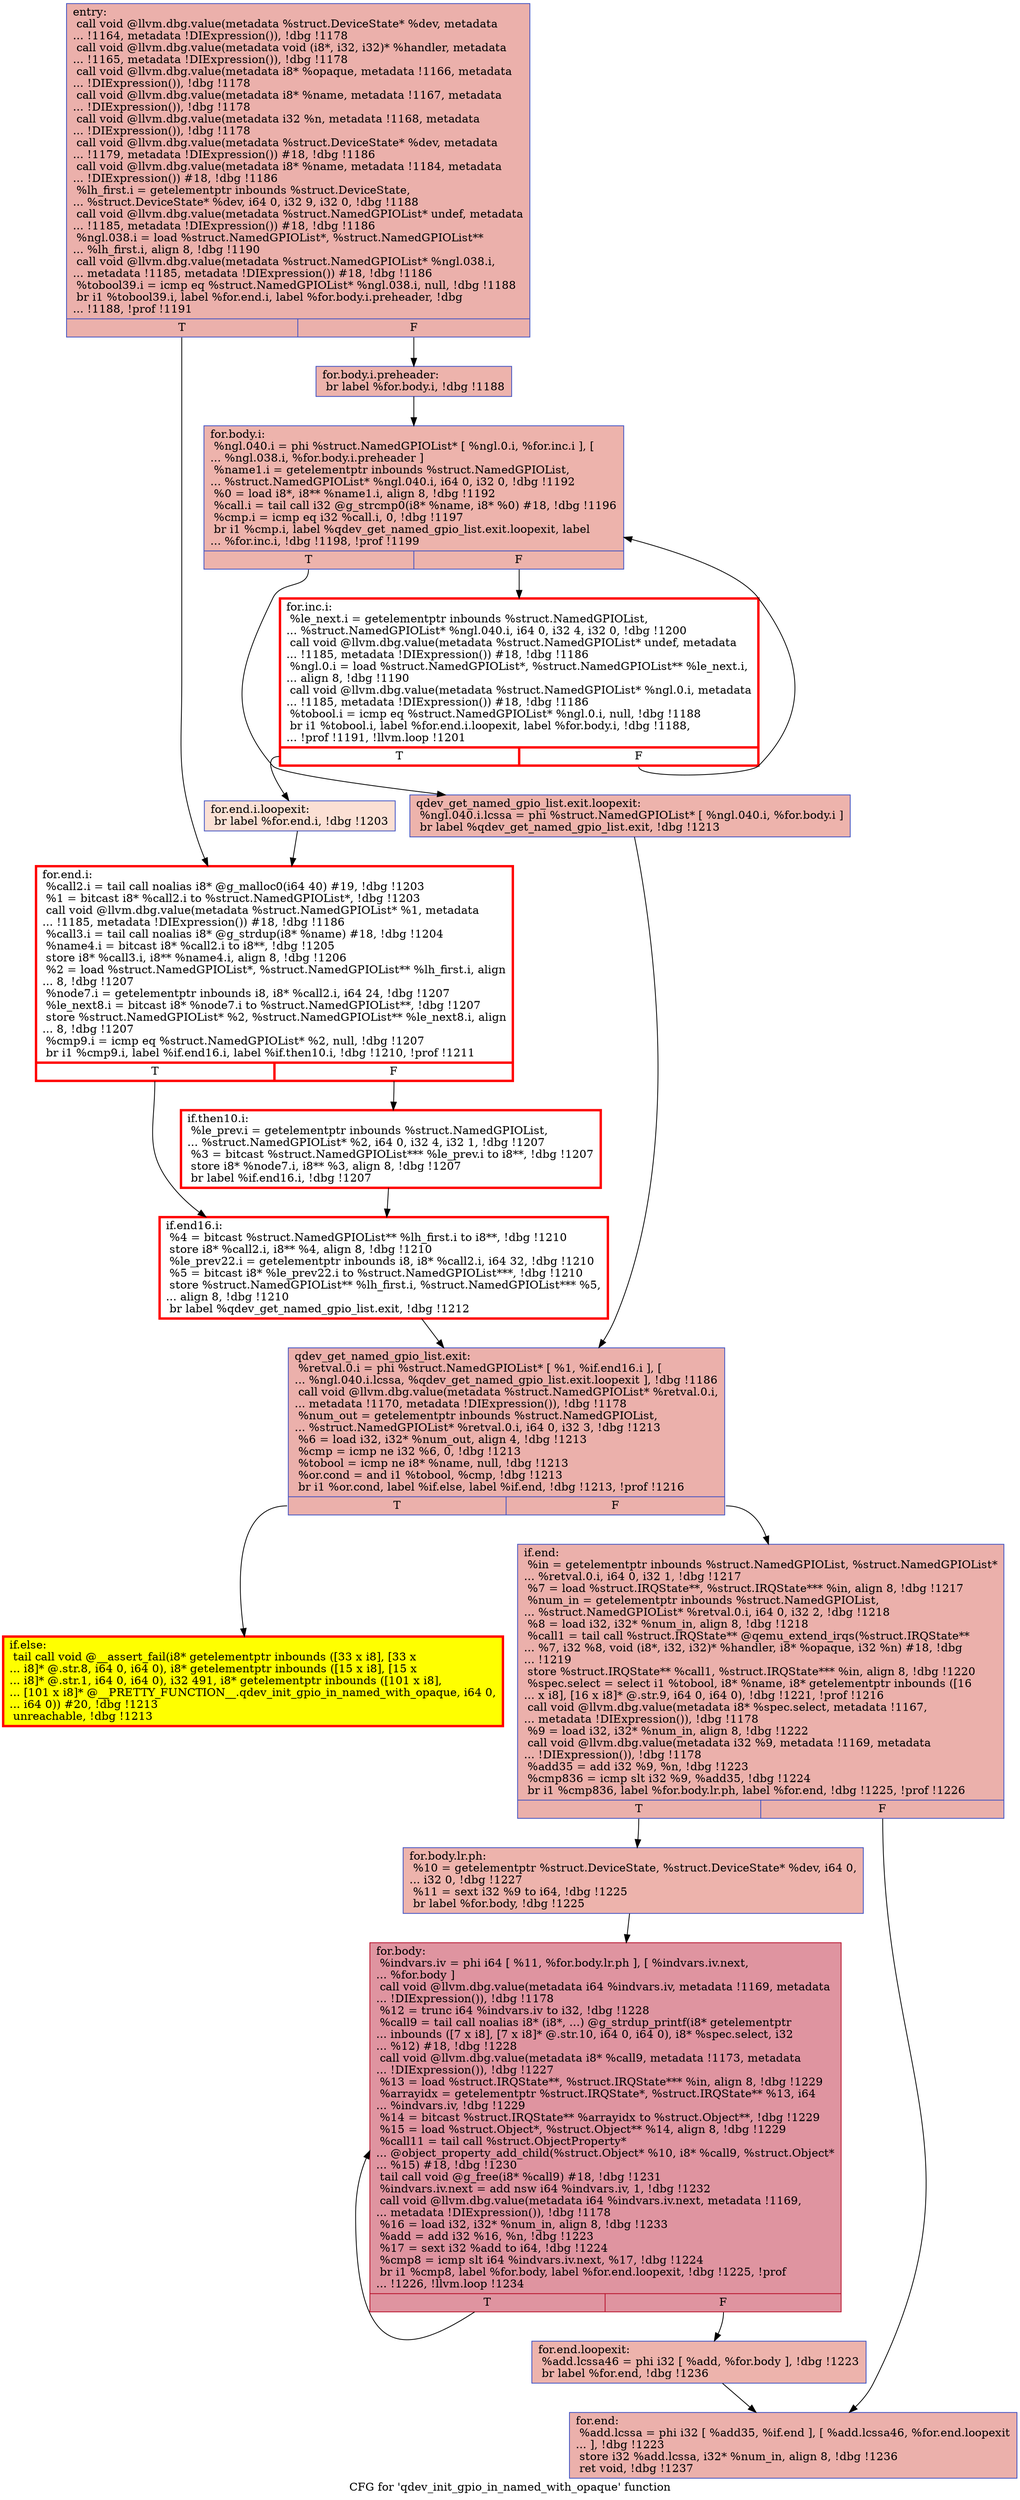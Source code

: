 digraph "CFG for 'qdev_init_gpio_in_named_with_opaque' function" {
	label="CFG for 'qdev_init_gpio_in_named_with_opaque' function";

	Node0x55e1ca13aca0 [shape=record,color="#3d50c3ff", style=filled, fillcolor="#d24b4070",label="{entry:\l  call void @llvm.dbg.value(metadata %struct.DeviceState* %dev, metadata\l... !1164, metadata !DIExpression()), !dbg !1178\l  call void @llvm.dbg.value(metadata void (i8*, i32, i32)* %handler, metadata\l... !1165, metadata !DIExpression()), !dbg !1178\l  call void @llvm.dbg.value(metadata i8* %opaque, metadata !1166, metadata\l... !DIExpression()), !dbg !1178\l  call void @llvm.dbg.value(metadata i8* %name, metadata !1167, metadata\l... !DIExpression()), !dbg !1178\l  call void @llvm.dbg.value(metadata i32 %n, metadata !1168, metadata\l... !DIExpression()), !dbg !1178\l  call void @llvm.dbg.value(metadata %struct.DeviceState* %dev, metadata\l... !1179, metadata !DIExpression()) #18, !dbg !1186\l  call void @llvm.dbg.value(metadata i8* %name, metadata !1184, metadata\l... !DIExpression()) #18, !dbg !1186\l  %lh_first.i = getelementptr inbounds %struct.DeviceState,\l... %struct.DeviceState* %dev, i64 0, i32 9, i32 0, !dbg !1188\l  call void @llvm.dbg.value(metadata %struct.NamedGPIOList* undef, metadata\l... !1185, metadata !DIExpression()) #18, !dbg !1186\l  %ngl.038.i = load %struct.NamedGPIOList*, %struct.NamedGPIOList**\l... %lh_first.i, align 8, !dbg !1190\l  call void @llvm.dbg.value(metadata %struct.NamedGPIOList* %ngl.038.i,\l... metadata !1185, metadata !DIExpression()) #18, !dbg !1186\l  %tobool39.i = icmp eq %struct.NamedGPIOList* %ngl.038.i, null, !dbg !1188\l  br i1 %tobool39.i, label %for.end.i, label %for.body.i.preheader, !dbg\l... !1188, !prof !1191\l|{<s0>T|<s1>F}}"];
	Node0x55e1ca13aca0:s0 -> Node0x55e1ca1817b0;
	Node0x55e1ca13aca0:s1 -> Node0x55e1ca19e540;
	Node0x55e1ca19e540 [shape=record,color="#3d50c3ff", style=filled, fillcolor="#d6524470",label="{for.body.i.preheader:                             \l  br label %for.body.i, !dbg !1188\l}"];
	Node0x55e1ca19e540 -> Node0x55e1ca22ffa0;
	Node0x55e1ca22ffa0 [shape=record,color="#3d50c3ff", style=filled, fillcolor="#d6524470",label="{for.body.i:                                       \l  %ngl.040.i = phi %struct.NamedGPIOList* [ %ngl.0.i, %for.inc.i ], [\l... %ngl.038.i, %for.body.i.preheader ]\l  %name1.i = getelementptr inbounds %struct.NamedGPIOList,\l... %struct.NamedGPIOList* %ngl.040.i, i64 0, i32 0, !dbg !1192\l  %0 = load i8*, i8** %name1.i, align 8, !dbg !1192\l  %call.i = tail call i32 @g_strcmp0(i8* %name, i8* %0) #18, !dbg !1196\l  %cmp.i = icmp eq i32 %call.i, 0, !dbg !1197\l  br i1 %cmp.i, label %qdev_get_named_gpio_list.exit.loopexit, label\l... %for.inc.i, !dbg !1198, !prof !1199\l|{<s0>T|<s1>F}}"];
	Node0x55e1ca22ffa0:s0 -> Node0x55e1ca29e200;
	Node0x55e1ca22ffa0:s1 -> Node0x55e1c991adb0;
	Node0x55e1c991adb0 [shape=record,penwidth=3.0, color="red",label="{for.inc.i:                                        \l  %le_next.i = getelementptr inbounds %struct.NamedGPIOList,\l... %struct.NamedGPIOList* %ngl.040.i, i64 0, i32 4, i32 0, !dbg !1200\l  call void @llvm.dbg.value(metadata %struct.NamedGPIOList* undef, metadata\l... !1185, metadata !DIExpression()) #18, !dbg !1186\l  %ngl.0.i = load %struct.NamedGPIOList*, %struct.NamedGPIOList** %le_next.i,\l... align 8, !dbg !1190\l  call void @llvm.dbg.value(metadata %struct.NamedGPIOList* %ngl.0.i, metadata\l... !1185, metadata !DIExpression()) #18, !dbg !1186\l  %tobool.i = icmp eq %struct.NamedGPIOList* %ngl.0.i, null, !dbg !1188\l  br i1 %tobool.i, label %for.end.i.loopexit, label %for.body.i, !dbg !1188,\l... !prof !1191, !llvm.loop !1201\l|{<s0>T|<s1>F}}"];
	Node0x55e1c991adb0:s0 -> Node0x55e1ca233fa0;
	Node0x55e1c991adb0:s1 -> Node0x55e1ca22ffa0;
	Node0x55e1ca233fa0 [shape=record,color="#3d50c3ff", style=filled, fillcolor="#f7b99e70",label="{for.end.i.loopexit:                               \l  br label %for.end.i, !dbg !1203\l}"];
	Node0x55e1ca233fa0 -> Node0x55e1ca1817b0;
	Node0x55e1ca1817b0 [shape=record,penwidth=3.0, color="red",label="{for.end.i:                                        \l  %call2.i = tail call noalias i8* @g_malloc0(i64 40) #19, !dbg !1203\l  %1 = bitcast i8* %call2.i to %struct.NamedGPIOList*, !dbg !1203\l  call void @llvm.dbg.value(metadata %struct.NamedGPIOList* %1, metadata\l... !1185, metadata !DIExpression()) #18, !dbg !1186\l  %call3.i = tail call noalias i8* @g_strdup(i8* %name) #18, !dbg !1204\l  %name4.i = bitcast i8* %call2.i to i8**, !dbg !1205\l  store i8* %call3.i, i8** %name4.i, align 8, !dbg !1206\l  %2 = load %struct.NamedGPIOList*, %struct.NamedGPIOList** %lh_first.i, align\l... 8, !dbg !1207\l  %node7.i = getelementptr inbounds i8, i8* %call2.i, i64 24, !dbg !1207\l  %le_next8.i = bitcast i8* %node7.i to %struct.NamedGPIOList**, !dbg !1207\l  store %struct.NamedGPIOList* %2, %struct.NamedGPIOList** %le_next8.i, align\l... 8, !dbg !1207\l  %cmp9.i = icmp eq %struct.NamedGPIOList* %2, null, !dbg !1207\l  br i1 %cmp9.i, label %if.end16.i, label %if.then10.i, !dbg !1210, !prof !1211\l|{<s0>T|<s1>F}}"];
	Node0x55e1ca1817b0:s0 -> Node0x55e1ca16d010;
	Node0x55e1ca1817b0:s1 -> Node0x55e1ca2f4ad0;
	Node0x55e1ca2f4ad0 [shape=record,penwidth=3.0, color="red",label="{if.then10.i:                                      \l  %le_prev.i = getelementptr inbounds %struct.NamedGPIOList,\l... %struct.NamedGPIOList* %2, i64 0, i32 4, i32 1, !dbg !1207\l  %3 = bitcast %struct.NamedGPIOList*** %le_prev.i to i8**, !dbg !1207\l  store i8* %node7.i, i8** %3, align 8, !dbg !1207\l  br label %if.end16.i, !dbg !1207\l}"];
	Node0x55e1ca2f4ad0 -> Node0x55e1ca16d010;
	Node0x55e1ca16d010 [shape=record,penwidth=3.0, color="red",label="{if.end16.i:                                       \l  %4 = bitcast %struct.NamedGPIOList** %lh_first.i to i8**, !dbg !1210\l  store i8* %call2.i, i8** %4, align 8, !dbg !1210\l  %le_prev22.i = getelementptr inbounds i8, i8* %call2.i, i64 32, !dbg !1210\l  %5 = bitcast i8* %le_prev22.i to %struct.NamedGPIOList***, !dbg !1210\l  store %struct.NamedGPIOList** %lh_first.i, %struct.NamedGPIOList*** %5,\l... align 8, !dbg !1210\l  br label %qdev_get_named_gpio_list.exit, !dbg !1212\l}"];
	Node0x55e1ca16d010 -> Node0x55e1ca194680;
	Node0x55e1ca29e200 [shape=record,color="#3d50c3ff", style=filled, fillcolor="#d6524470",label="{qdev_get_named_gpio_list.exit.loopexit:           \l  %ngl.040.i.lcssa = phi %struct.NamedGPIOList* [ %ngl.040.i, %for.body.i ]\l  br label %qdev_get_named_gpio_list.exit, !dbg !1213\l}"];
	Node0x55e1ca29e200 -> Node0x55e1ca194680;
	Node0x55e1ca194680 [shape=record,color="#3d50c3ff", style=filled, fillcolor="#d24b4070",label="{qdev_get_named_gpio_list.exit:                    \l  %retval.0.i = phi %struct.NamedGPIOList* [ %1, %if.end16.i ], [\l... %ngl.040.i.lcssa, %qdev_get_named_gpio_list.exit.loopexit ], !dbg !1186\l  call void @llvm.dbg.value(metadata %struct.NamedGPIOList* %retval.0.i,\l... metadata !1170, metadata !DIExpression()), !dbg !1178\l  %num_out = getelementptr inbounds %struct.NamedGPIOList,\l... %struct.NamedGPIOList* %retval.0.i, i64 0, i32 3, !dbg !1213\l  %6 = load i32, i32* %num_out, align 4, !dbg !1213\l  %cmp = icmp ne i32 %6, 0, !dbg !1213\l  %tobool = icmp ne i8* %name, null, !dbg !1213\l  %or.cond = and i1 %tobool, %cmp, !dbg !1213\l  br i1 %or.cond, label %if.else, label %if.end, !dbg !1213, !prof !1216\l|{<s0>T|<s1>F}}"];
	Node0x55e1ca194680:s0 -> Node0x55e1ca172060;
	Node0x55e1ca194680:s1 -> Node0x55e1ca172010;
	Node0x55e1ca172060 [shape=record,penwidth=3.0, style="filled", color="red", fillcolor="yellow",label="{if.else:                                          \l  tail call void @__assert_fail(i8* getelementptr inbounds ([33 x i8], [33 x\l... i8]* @.str.8, i64 0, i64 0), i8* getelementptr inbounds ([15 x i8], [15 x\l... i8]* @.str.1, i64 0, i64 0), i32 491, i8* getelementptr inbounds ([101 x i8],\l... [101 x i8]* @__PRETTY_FUNCTION__.qdev_init_gpio_in_named_with_opaque, i64 0,\l... i64 0)) #20, !dbg !1213\l  unreachable, !dbg !1213\l}"];
	Node0x55e1ca172010 [shape=record,color="#3d50c3ff", style=filled, fillcolor="#d24b4070",label="{if.end:                                           \l  %in = getelementptr inbounds %struct.NamedGPIOList, %struct.NamedGPIOList*\l... %retval.0.i, i64 0, i32 1, !dbg !1217\l  %7 = load %struct.IRQState**, %struct.IRQState*** %in, align 8, !dbg !1217\l  %num_in = getelementptr inbounds %struct.NamedGPIOList,\l... %struct.NamedGPIOList* %retval.0.i, i64 0, i32 2, !dbg !1218\l  %8 = load i32, i32* %num_in, align 8, !dbg !1218\l  %call1 = tail call %struct.IRQState** @qemu_extend_irqs(%struct.IRQState**\l... %7, i32 %8, void (i8*, i32, i32)* %handler, i8* %opaque, i32 %n) #18, !dbg\l... !1219\l  store %struct.IRQState** %call1, %struct.IRQState*** %in, align 8, !dbg !1220\l  %spec.select = select i1 %tobool, i8* %name, i8* getelementptr inbounds ([16\l... x i8], [16 x i8]* @.str.9, i64 0, i64 0), !dbg !1221, !prof !1216\l  call void @llvm.dbg.value(metadata i8* %spec.select, metadata !1167,\l... metadata !DIExpression()), !dbg !1178\l  %9 = load i32, i32* %num_in, align 8, !dbg !1222\l  call void @llvm.dbg.value(metadata i32 %9, metadata !1169, metadata\l... !DIExpression()), !dbg !1178\l  %add35 = add i32 %9, %n, !dbg !1223\l  %cmp836 = icmp slt i32 %9, %add35, !dbg !1224\l  br i1 %cmp836, label %for.body.lr.ph, label %for.end, !dbg !1225, !prof !1226\l|{<s0>T|<s1>F}}"];
	Node0x55e1ca172010:s0 -> Node0x55e1ca1d3e60;
	Node0x55e1ca172010:s1 -> Node0x55e1ca174d60;
	Node0x55e1ca1d3e60 [shape=record,color="#3d50c3ff", style=filled, fillcolor="#d6524470",label="{for.body.lr.ph:                                   \l  %10 = getelementptr %struct.DeviceState, %struct.DeviceState* %dev, i64 0,\l... i32 0, !dbg !1227\l  %11 = sext i32 %9 to i64, !dbg !1225\l  br label %for.body, !dbg !1225\l}"];
	Node0x55e1ca1d3e60 -> Node0x55e1ca175320;
	Node0x55e1ca175320 [shape=record,color="#b70d28ff", style=filled, fillcolor="#b70d2870",label="{for.body:                                         \l  %indvars.iv = phi i64 [ %11, %for.body.lr.ph ], [ %indvars.iv.next,\l... %for.body ]\l  call void @llvm.dbg.value(metadata i64 %indvars.iv, metadata !1169, metadata\l... !DIExpression()), !dbg !1178\l  %12 = trunc i64 %indvars.iv to i32, !dbg !1228\l  %call9 = tail call noalias i8* (i8*, ...) @g_strdup_printf(i8* getelementptr\l... inbounds ([7 x i8], [7 x i8]* @.str.10, i64 0, i64 0), i8* %spec.select, i32\l... %12) #18, !dbg !1228\l  call void @llvm.dbg.value(metadata i8* %call9, metadata !1173, metadata\l... !DIExpression()), !dbg !1227\l  %13 = load %struct.IRQState**, %struct.IRQState*** %in, align 8, !dbg !1229\l  %arrayidx = getelementptr %struct.IRQState*, %struct.IRQState** %13, i64\l... %indvars.iv, !dbg !1229\l  %14 = bitcast %struct.IRQState** %arrayidx to %struct.Object**, !dbg !1229\l  %15 = load %struct.Object*, %struct.Object** %14, align 8, !dbg !1229\l  %call11 = tail call %struct.ObjectProperty*\l... @object_property_add_child(%struct.Object* %10, i8* %call9, %struct.Object*\l... %15) #18, !dbg !1230\l  tail call void @g_free(i8* %call9) #18, !dbg !1231\l  %indvars.iv.next = add nsw i64 %indvars.iv, 1, !dbg !1232\l  call void @llvm.dbg.value(metadata i64 %indvars.iv.next, metadata !1169,\l... metadata !DIExpression()), !dbg !1178\l  %16 = load i32, i32* %num_in, align 8, !dbg !1233\l  %add = add i32 %16, %n, !dbg !1223\l  %17 = sext i32 %add to i64, !dbg !1224\l  %cmp8 = icmp slt i64 %indvars.iv.next, %17, !dbg !1224\l  br i1 %cmp8, label %for.body, label %for.end.loopexit, !dbg !1225, !prof\l... !1226, !llvm.loop !1234\l|{<s0>T|<s1>F}}"];
	Node0x55e1ca175320:s0 -> Node0x55e1ca175320;
	Node0x55e1ca175320:s1 -> Node0x55e1ca40b050;
	Node0x55e1ca40b050 [shape=record,color="#3d50c3ff", style=filled, fillcolor="#d6524470",label="{for.end.loopexit:                                 \l  %add.lcssa46 = phi i32 [ %add, %for.body ], !dbg !1223\l  br label %for.end, !dbg !1236\l}"];
	Node0x55e1ca40b050 -> Node0x55e1ca174d60;
	Node0x55e1ca174d60 [shape=record,color="#3d50c3ff", style=filled, fillcolor="#d24b4070",label="{for.end:                                          \l  %add.lcssa = phi i32 [ %add35, %if.end ], [ %add.lcssa46, %for.end.loopexit\l... ], !dbg !1223\l  store i32 %add.lcssa, i32* %num_in, align 8, !dbg !1236\l  ret void, !dbg !1237\l}"];
}
